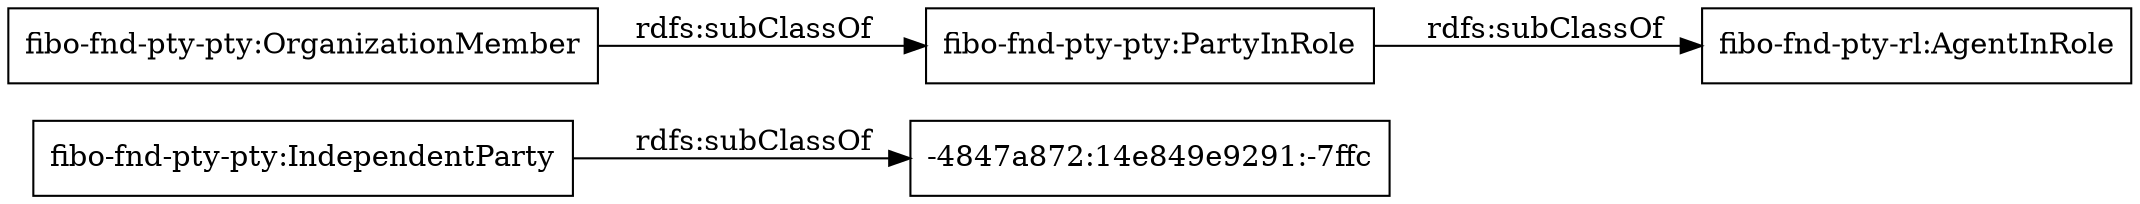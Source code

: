digraph ar2dtool_diagram { 
rankdir=LR;
size="1000"
node [shape = rectangle, color="black"]; "-4847a872:14e849e9291:-7ffc" "fibo-fnd-pty-pty:PartyInRole" "fibo-fnd-pty-pty:OrganizationMember" "fibo-fnd-pty-pty:IndependentParty" ; /*classes style*/
	"fibo-fnd-pty-pty:PartyInRole" -> "fibo-fnd-pty-rl:AgentInRole" [ label = "rdfs:subClassOf" ];
	"fibo-fnd-pty-pty:OrganizationMember" -> "fibo-fnd-pty-pty:PartyInRole" [ label = "rdfs:subClassOf" ];
	"fibo-fnd-pty-pty:IndependentParty" -> "-4847a872:14e849e9291:-7ffc" [ label = "rdfs:subClassOf" ];

}
